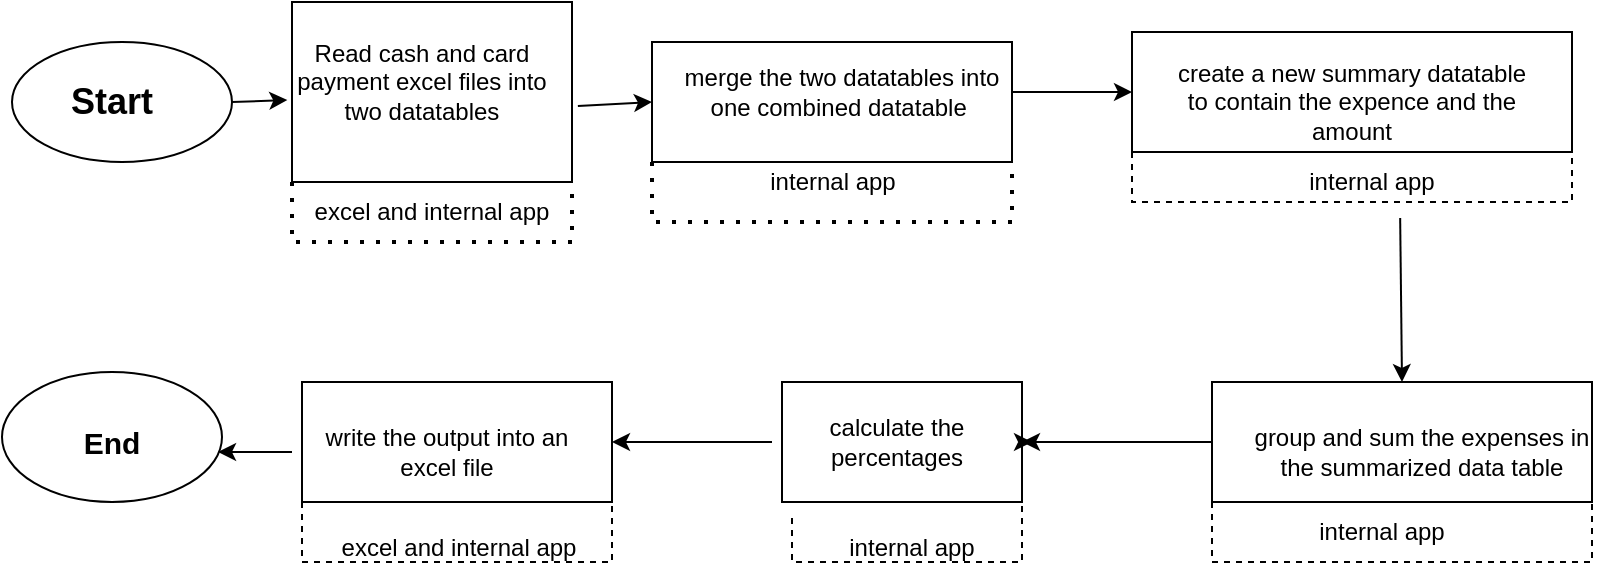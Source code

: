 <mxfile version="21.6.2" type="device">
  <diagram name="Page-1" id="hp_9n6IEubWpZhYGf0y_">
    <mxGraphModel dx="880" dy="470" grid="1" gridSize="10" guides="1" tooltips="1" connect="1" arrows="1" fold="1" page="1" pageScale="1" pageWidth="850" pageHeight="1100" math="0" shadow="0">
      <root>
        <mxCell id="0" />
        <mxCell id="1" parent="0" />
        <mxCell id="9bUT6qmk0TIPqnJXpPV--1" value="" style="ellipse;whiteSpace=wrap;html=1;" parent="1" vertex="1">
          <mxGeometry x="40" y="60" width="110" height="60" as="geometry" />
        </mxCell>
        <mxCell id="9bUT6qmk0TIPqnJXpPV--2" value="&lt;b&gt;&lt;font style=&quot;font-size: 18px;&quot;&gt;Start&lt;/font&gt;&lt;/b&gt;" style="text;html=1;strokeColor=none;fillColor=none;align=center;verticalAlign=middle;whiteSpace=wrap;rounded=0;" parent="1" vertex="1">
          <mxGeometry x="60" y="75" width="60" height="30" as="geometry" />
        </mxCell>
        <mxCell id="9bUT6qmk0TIPqnJXpPV--3" value="" style="rounded=0;whiteSpace=wrap;html=1;" parent="1" vertex="1">
          <mxGeometry x="180" y="40" width="140" height="90" as="geometry" />
        </mxCell>
        <mxCell id="9bUT6qmk0TIPqnJXpPV--4" value="Read cash and card payment excel files into two datatables" style="text;html=1;strokeColor=none;fillColor=none;align=center;verticalAlign=middle;whiteSpace=wrap;rounded=0;" parent="1" vertex="1">
          <mxGeometry x="180" y="50" width="130" height="60" as="geometry" />
        </mxCell>
        <mxCell id="9bUT6qmk0TIPqnJXpPV--5" value="" style="rounded=0;whiteSpace=wrap;html=1;" parent="1" vertex="1">
          <mxGeometry x="360" y="60" width="180" height="60" as="geometry" />
        </mxCell>
        <mxCell id="9bUT6qmk0TIPqnJXpPV--6" value="merge the two datatables into one combined datatable&amp;nbsp;" style="text;html=1;strokeColor=none;fillColor=none;align=center;verticalAlign=middle;whiteSpace=wrap;rounded=0;" parent="1" vertex="1">
          <mxGeometry x="370" y="70" width="170" height="30" as="geometry" />
        </mxCell>
        <mxCell id="9bUT6qmk0TIPqnJXpPV--7" value="" style="rounded=0;whiteSpace=wrap;html=1;" parent="1" vertex="1">
          <mxGeometry x="600" y="55" width="220" height="60" as="geometry" />
        </mxCell>
        <mxCell id="9bUT6qmk0TIPqnJXpPV--8" value="create a new summary datatable to contain the expence and the amount" style="text;html=1;strokeColor=none;fillColor=none;align=center;verticalAlign=middle;whiteSpace=wrap;rounded=0;" parent="1" vertex="1">
          <mxGeometry x="620" y="75" width="180" height="30" as="geometry" />
        </mxCell>
        <mxCell id="9bUT6qmk0TIPqnJXpPV--9" value="" style="rounded=0;whiteSpace=wrap;html=1;" parent="1" vertex="1">
          <mxGeometry x="640" y="230" width="190" height="60" as="geometry" />
        </mxCell>
        <mxCell id="9bUT6qmk0TIPqnJXpPV--10" value="group and sum the expenses in the summarized data table" style="text;html=1;strokeColor=none;fillColor=none;align=center;verticalAlign=middle;whiteSpace=wrap;rounded=0;" parent="1" vertex="1">
          <mxGeometry x="660" y="250" width="170" height="30" as="geometry" />
        </mxCell>
        <mxCell id="9bUT6qmk0TIPqnJXpPV--11" value="" style="rounded=0;whiteSpace=wrap;html=1;" parent="1" vertex="1">
          <mxGeometry x="425" y="230" width="120" height="60" as="geometry" />
        </mxCell>
        <mxCell id="R2fyysNamMv-6CDasttj-1" style="edgeStyle=orthogonalEdgeStyle;rounded=0;orthogonalLoop=1;jettySize=auto;html=1;exitX=1;exitY=0.5;exitDx=0;exitDy=0;" edge="1" parent="1" source="9bUT6qmk0TIPqnJXpPV--12">
          <mxGeometry relative="1" as="geometry">
            <mxPoint x="550" y="260" as="targetPoint" />
          </mxGeometry>
        </mxCell>
        <mxCell id="9bUT6qmk0TIPqnJXpPV--12" value="calculate the percentages" style="text;html=1;strokeColor=none;fillColor=none;align=center;verticalAlign=middle;whiteSpace=wrap;rounded=0;" parent="1" vertex="1">
          <mxGeometry x="420" y="245" width="125" height="30" as="geometry" />
        </mxCell>
        <mxCell id="9bUT6qmk0TIPqnJXpPV--13" value="" style="rounded=0;whiteSpace=wrap;html=1;" parent="1" vertex="1">
          <mxGeometry x="185" y="230" width="155" height="60" as="geometry" />
        </mxCell>
        <mxCell id="9bUT6qmk0TIPqnJXpPV--14" value="write the output into an excel file" style="text;html=1;strokeColor=none;fillColor=none;align=center;verticalAlign=middle;whiteSpace=wrap;rounded=0;" parent="1" vertex="1">
          <mxGeometry x="185" y="250" width="145" height="30" as="geometry" />
        </mxCell>
        <mxCell id="9bUT6qmk0TIPqnJXpPV--15" value="" style="ellipse;whiteSpace=wrap;html=1;" parent="1" vertex="1">
          <mxGeometry x="35" y="225" width="110" height="65" as="geometry" />
        </mxCell>
        <mxCell id="9bUT6qmk0TIPqnJXpPV--16" value="&lt;b&gt;&lt;font style=&quot;font-size: 15px;&quot;&gt;End&lt;/font&gt;&lt;/b&gt;" style="text;html=1;strokeColor=none;fillColor=none;align=center;verticalAlign=middle;whiteSpace=wrap;rounded=0;" parent="1" vertex="1">
          <mxGeometry x="60" y="245" width="60" height="30" as="geometry" />
        </mxCell>
        <mxCell id="9bUT6qmk0TIPqnJXpPV--19" value="" style="endArrow=classic;html=1;rounded=0;exitX=1;exitY=0.5;exitDx=0;exitDy=0;entryX=0;entryY=0.5;entryDx=0;entryDy=0;" parent="1" source="9bUT6qmk0TIPqnJXpPV--6" target="9bUT6qmk0TIPqnJXpPV--7" edge="1">
          <mxGeometry width="50" height="50" relative="1" as="geometry">
            <mxPoint x="400" y="270" as="sourcePoint" />
            <mxPoint x="450" y="220" as="targetPoint" />
          </mxGeometry>
        </mxCell>
        <mxCell id="9bUT6qmk0TIPqnJXpPV--24" value="" style="endArrow=classic;html=1;rounded=0;exitX=1;exitY=0.5;exitDx=0;exitDy=0;entryX=-0.018;entryY=0.65;entryDx=0;entryDy=0;entryPerimeter=0;" parent="1" source="9bUT6qmk0TIPqnJXpPV--1" target="9bUT6qmk0TIPqnJXpPV--4" edge="1">
          <mxGeometry width="50" height="50" relative="1" as="geometry">
            <mxPoint x="400" y="270" as="sourcePoint" />
            <mxPoint x="450" y="220" as="targetPoint" />
          </mxGeometry>
        </mxCell>
        <mxCell id="R2fyysNamMv-6CDasttj-3" value="excel and internal app" style="text;html=1;strokeColor=none;fillColor=none;align=center;verticalAlign=middle;whiteSpace=wrap;rounded=0;" vertex="1" parent="1">
          <mxGeometry x="180" y="130" width="140" height="30" as="geometry" />
        </mxCell>
        <mxCell id="R2fyysNamMv-6CDasttj-4" value="excel and internal app" style="text;html=1;align=center;verticalAlign=middle;resizable=0;points=[];autosize=1;strokeColor=none;fillColor=none;" vertex="1" parent="1">
          <mxGeometry x="192.5" y="298" width="140" height="30" as="geometry" />
        </mxCell>
        <mxCell id="R2fyysNamMv-6CDasttj-5" value="internal app" style="text;html=1;strokeColor=none;fillColor=none;align=center;verticalAlign=middle;whiteSpace=wrap;rounded=0;" vertex="1" parent="1">
          <mxGeometry x="430" y="298" width="120" height="30" as="geometry" />
        </mxCell>
        <mxCell id="R2fyysNamMv-6CDasttj-6" value="internal app" style="text;html=1;strokeColor=none;fillColor=none;align=center;verticalAlign=middle;whiteSpace=wrap;rounded=0;" vertex="1" parent="1">
          <mxGeometry x="660" y="290" width="130" height="30" as="geometry" />
        </mxCell>
        <mxCell id="R2fyysNamMv-6CDasttj-8" value="internal app" style="text;html=1;align=center;verticalAlign=middle;resizable=0;points=[];autosize=1;strokeColor=none;fillColor=none;" vertex="1" parent="1">
          <mxGeometry x="405" y="115" width="90" height="30" as="geometry" />
        </mxCell>
        <mxCell id="R2fyysNamMv-6CDasttj-9" value="internal app" style="text;html=1;strokeColor=none;fillColor=none;align=center;verticalAlign=middle;whiteSpace=wrap;rounded=0;" vertex="1" parent="1">
          <mxGeometry x="640" y="115" width="160" height="30" as="geometry" />
        </mxCell>
        <mxCell id="R2fyysNamMv-6CDasttj-10" value="" style="endArrow=classic;html=1;rounded=0;entryX=1;entryY=0.5;entryDx=0;entryDy=0;exitX=0;exitY=0.5;exitDx=0;exitDy=0;" edge="1" parent="1" source="9bUT6qmk0TIPqnJXpPV--12" target="9bUT6qmk0TIPqnJXpPV--13">
          <mxGeometry width="50" height="50" relative="1" as="geometry">
            <mxPoint x="400" y="270" as="sourcePoint" />
            <mxPoint x="450" y="220" as="targetPoint" />
          </mxGeometry>
        </mxCell>
        <mxCell id="R2fyysNamMv-6CDasttj-11" value="" style="endArrow=classic;html=1;rounded=0;entryX=1;entryY=0.5;entryDx=0;entryDy=0;exitX=0;exitY=0.5;exitDx=0;exitDy=0;" edge="1" parent="1" source="9bUT6qmk0TIPqnJXpPV--9" target="9bUT6qmk0TIPqnJXpPV--12">
          <mxGeometry width="50" height="50" relative="1" as="geometry">
            <mxPoint x="400" y="270" as="sourcePoint" />
            <mxPoint x="450" y="220" as="targetPoint" />
          </mxGeometry>
        </mxCell>
        <mxCell id="R2fyysNamMv-6CDasttj-12" value="" style="endArrow=classic;html=1;rounded=0;entryX=0;entryY=0.5;entryDx=0;entryDy=0;exitX=1.021;exitY=0.578;exitDx=0;exitDy=0;exitPerimeter=0;" edge="1" parent="1" source="9bUT6qmk0TIPqnJXpPV--3" target="9bUT6qmk0TIPqnJXpPV--5">
          <mxGeometry width="50" height="50" relative="1" as="geometry">
            <mxPoint x="400" y="270" as="sourcePoint" />
            <mxPoint x="450" y="220" as="targetPoint" />
          </mxGeometry>
        </mxCell>
        <mxCell id="R2fyysNamMv-6CDasttj-16" value="" style="endArrow=none;dashed=1;html=1;dashPattern=1 3;strokeWidth=2;rounded=0;entryX=1;entryY=1;entryDx=0;entryDy=0;exitX=0;exitY=1;exitDx=0;exitDy=0;" edge="1" parent="1" source="9bUT6qmk0TIPqnJXpPV--5" target="9bUT6qmk0TIPqnJXpPV--5">
          <mxGeometry width="50" height="50" relative="1" as="geometry">
            <mxPoint x="400" y="270" as="sourcePoint" />
            <mxPoint x="450" y="220" as="targetPoint" />
            <Array as="points">
              <mxPoint x="360" y="150" />
              <mxPoint x="540" y="150" />
            </Array>
          </mxGeometry>
        </mxCell>
        <mxCell id="R2fyysNamMv-6CDasttj-17" value="" style="endArrow=none;dashed=1;html=1;dashPattern=1 3;strokeWidth=2;rounded=0;entryX=1;entryY=0;entryDx=0;entryDy=0;exitX=0;exitY=0;exitDx=0;exitDy=0;" edge="1" parent="1" source="R2fyysNamMv-6CDasttj-3" target="R2fyysNamMv-6CDasttj-3">
          <mxGeometry width="50" height="50" relative="1" as="geometry">
            <mxPoint x="400" y="270" as="sourcePoint" />
            <mxPoint x="450" y="220" as="targetPoint" />
            <Array as="points">
              <mxPoint x="180" y="160" />
              <mxPoint x="320" y="160" />
            </Array>
          </mxGeometry>
        </mxCell>
        <mxCell id="R2fyysNamMv-6CDasttj-18" value="" style="endArrow=none;dashed=1;html=1;rounded=0;entryX=1;entryY=1;entryDx=0;entryDy=0;exitX=0;exitY=1;exitDx=0;exitDy=0;" edge="1" parent="1" source="9bUT6qmk0TIPqnJXpPV--7" target="9bUT6qmk0TIPqnJXpPV--7">
          <mxGeometry width="50" height="50" relative="1" as="geometry">
            <mxPoint x="400" y="270" as="sourcePoint" />
            <mxPoint x="450" y="220" as="targetPoint" />
            <Array as="points">
              <mxPoint x="600" y="140" />
              <mxPoint x="820" y="140" />
            </Array>
          </mxGeometry>
        </mxCell>
        <mxCell id="R2fyysNamMv-6CDasttj-19" value="" style="endArrow=none;dashed=1;html=1;rounded=0;entryX=1;entryY=1;entryDx=0;entryDy=0;exitX=0;exitY=1;exitDx=0;exitDy=0;" edge="1" parent="1" source="9bUT6qmk0TIPqnJXpPV--9" target="9bUT6qmk0TIPqnJXpPV--9">
          <mxGeometry width="50" height="50" relative="1" as="geometry">
            <mxPoint x="400" y="270" as="sourcePoint" />
            <mxPoint x="450" y="220" as="targetPoint" />
            <Array as="points">
              <mxPoint x="640" y="320" />
              <mxPoint x="830" y="320" />
            </Array>
          </mxGeometry>
        </mxCell>
        <mxCell id="R2fyysNamMv-6CDasttj-20" value="" style="endArrow=none;dashed=1;html=1;rounded=0;entryX=1;entryY=1;entryDx=0;entryDy=0;exitX=0;exitY=0;exitDx=0;exitDy=0;" edge="1" parent="1" source="R2fyysNamMv-6CDasttj-5" target="9bUT6qmk0TIPqnJXpPV--11">
          <mxGeometry width="50" height="50" relative="1" as="geometry">
            <mxPoint x="400" y="270" as="sourcePoint" />
            <mxPoint x="450" y="220" as="targetPoint" />
            <Array as="points">
              <mxPoint x="430" y="320" />
              <mxPoint x="545" y="320" />
            </Array>
          </mxGeometry>
        </mxCell>
        <mxCell id="R2fyysNamMv-6CDasttj-21" value="" style="endArrow=none;dashed=1;html=1;rounded=0;entryX=1;entryY=1;entryDx=0;entryDy=0;exitX=0;exitY=1;exitDx=0;exitDy=0;" edge="1" parent="1" source="9bUT6qmk0TIPqnJXpPV--13" target="9bUT6qmk0TIPqnJXpPV--13">
          <mxGeometry width="50" height="50" relative="1" as="geometry">
            <mxPoint x="400" y="270" as="sourcePoint" />
            <mxPoint x="450" y="220" as="targetPoint" />
            <Array as="points">
              <mxPoint x="185" y="320" />
              <mxPoint x="340" y="320" />
            </Array>
          </mxGeometry>
        </mxCell>
        <mxCell id="R2fyysNamMv-6CDasttj-22" value="" style="endArrow=classic;html=1;rounded=0;entryX=0.982;entryY=0.615;entryDx=0;entryDy=0;entryPerimeter=0;" edge="1" parent="1" target="9bUT6qmk0TIPqnJXpPV--15">
          <mxGeometry width="50" height="50" relative="1" as="geometry">
            <mxPoint x="180" y="265" as="sourcePoint" />
            <mxPoint x="450" y="220" as="targetPoint" />
          </mxGeometry>
        </mxCell>
        <mxCell id="R2fyysNamMv-6CDasttj-23" value="" style="endArrow=classic;html=1;rounded=0;entryX=0.5;entryY=0;entryDx=0;entryDy=0;exitX=0.588;exitY=1.1;exitDx=0;exitDy=0;exitPerimeter=0;" edge="1" parent="1" source="R2fyysNamMv-6CDasttj-9" target="9bUT6qmk0TIPqnJXpPV--9">
          <mxGeometry width="50" height="50" relative="1" as="geometry">
            <mxPoint x="400" y="270" as="sourcePoint" />
            <mxPoint x="450" y="220" as="targetPoint" />
          </mxGeometry>
        </mxCell>
      </root>
    </mxGraphModel>
  </diagram>
</mxfile>
